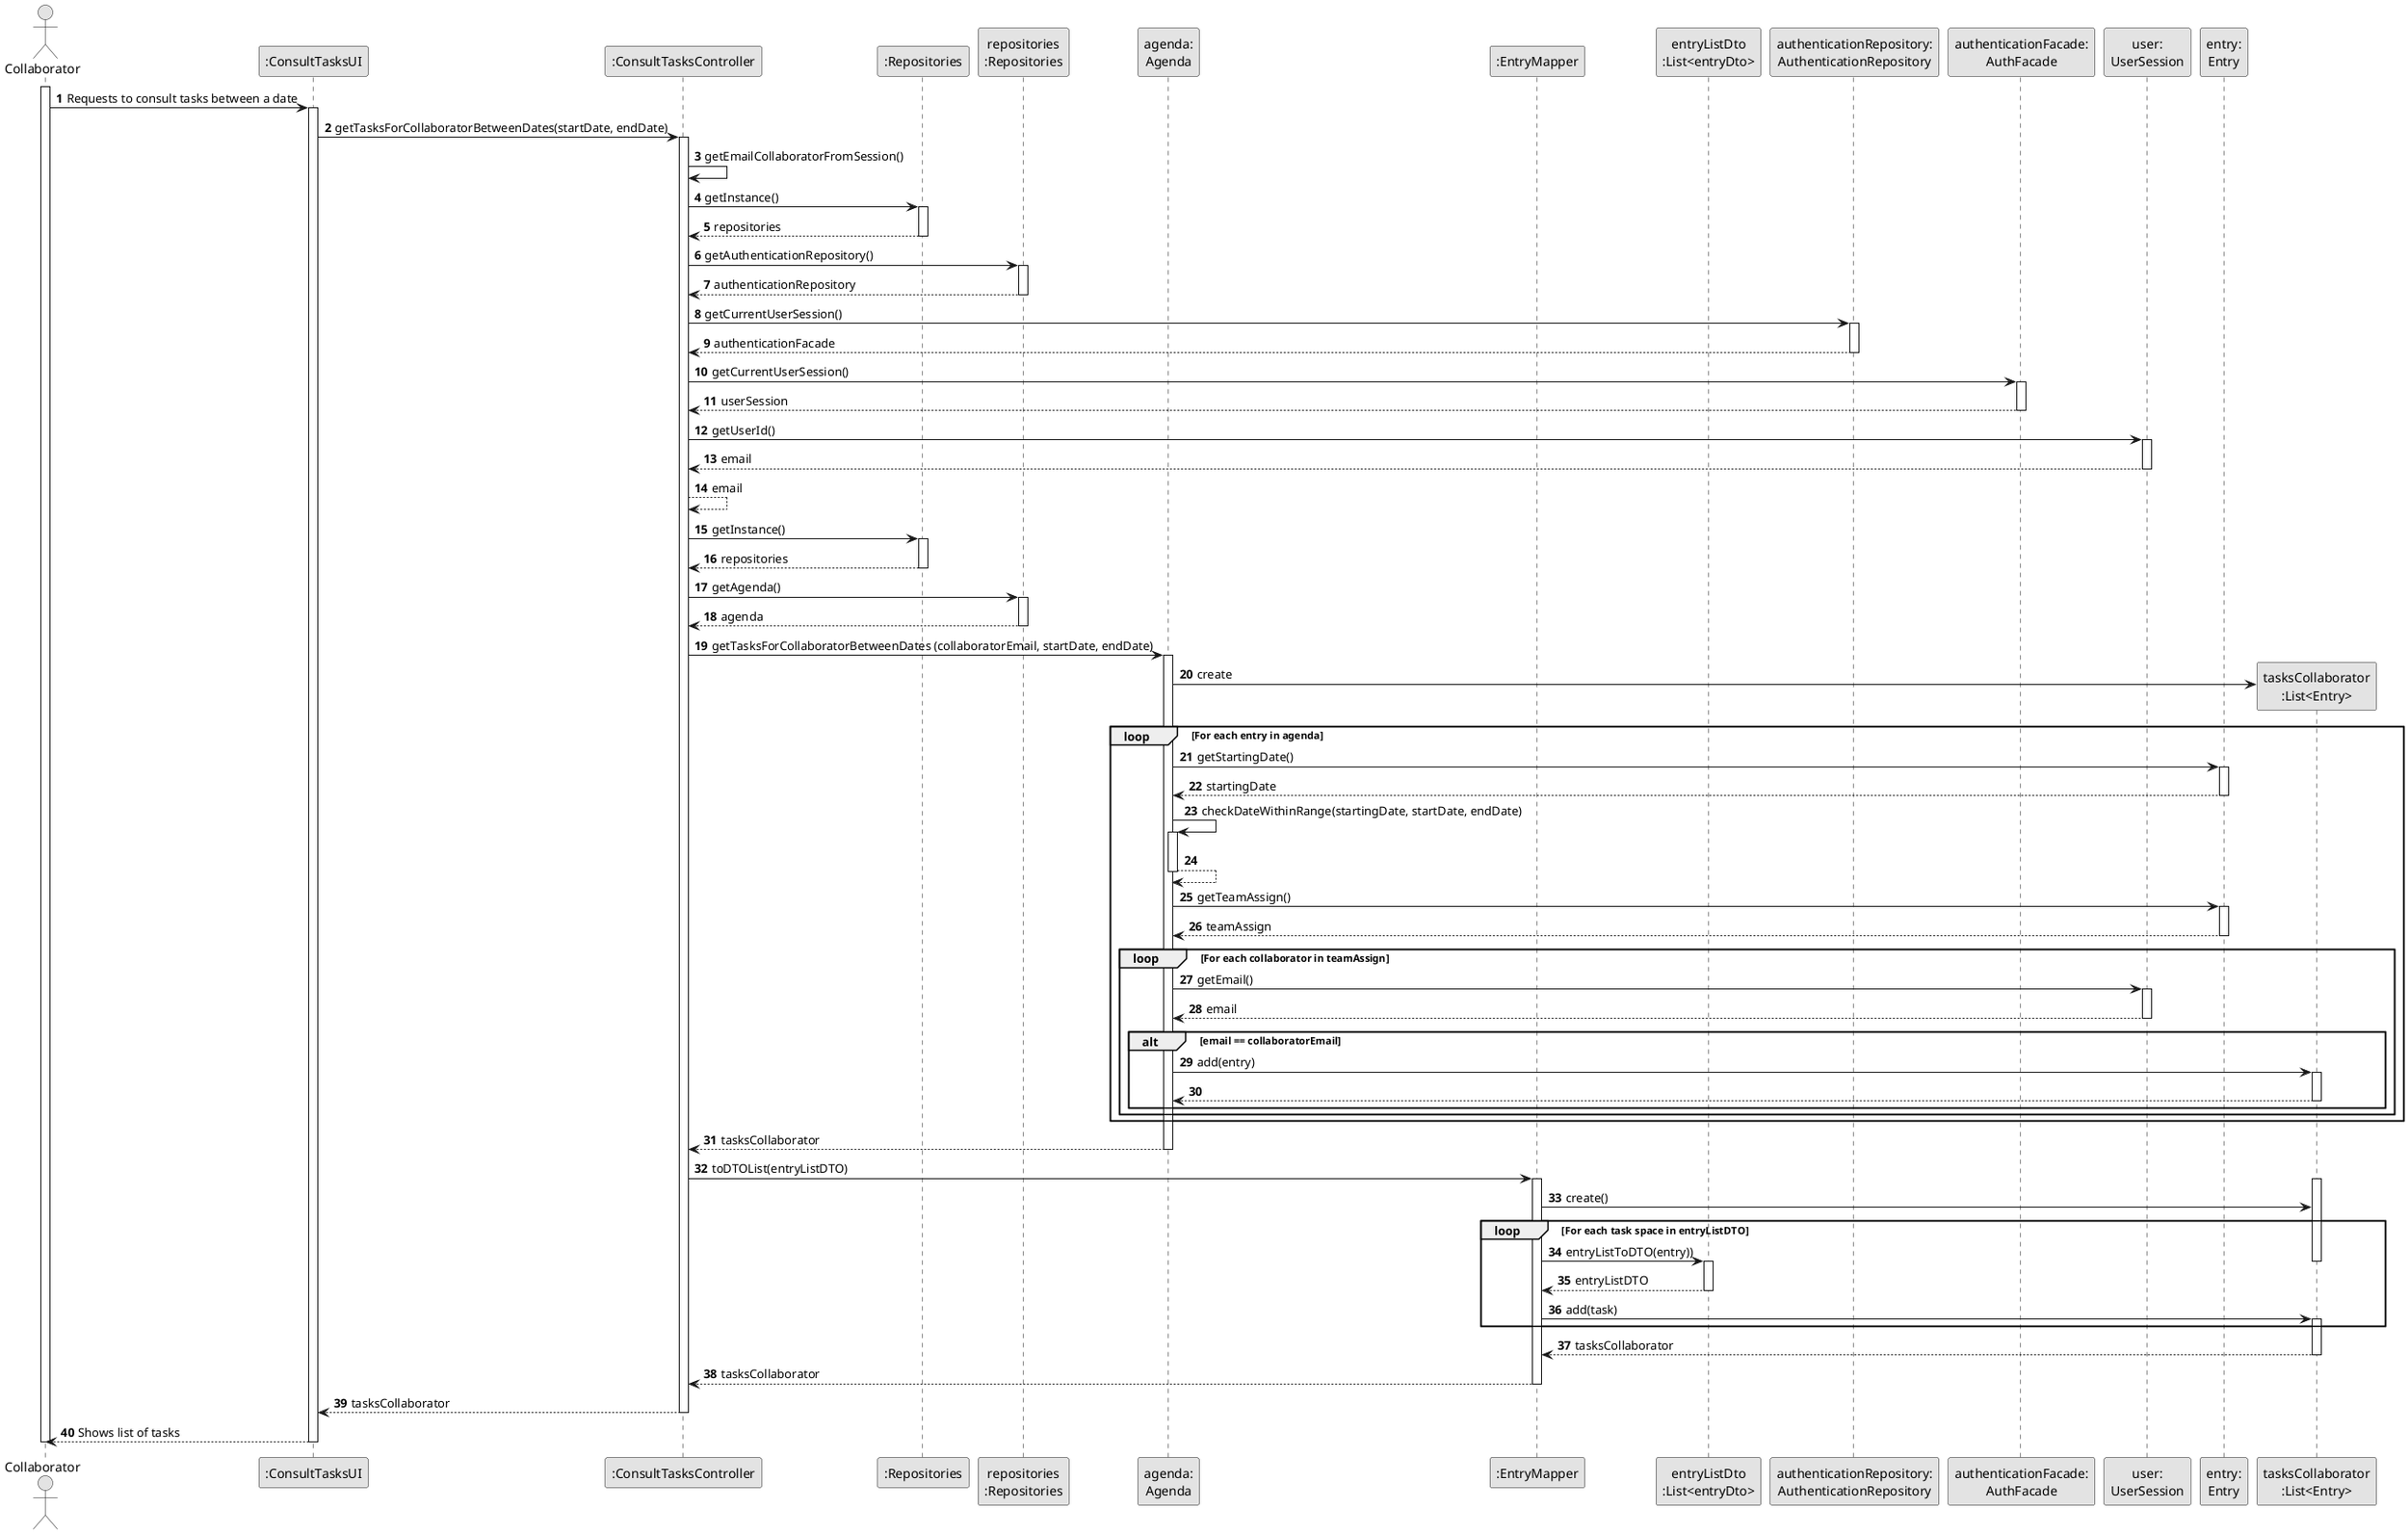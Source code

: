 @startuml
skinparam monochrome true
skinparam packageStyle rectangle
skinparam shadowing false

autonumber

'hide footbox
actor "Collaborator" as COLLABORATOR
participant ":ConsultTasksUI" as UI
participant ":ConsultTasksController" as CTRL
participant ":Repositories" as REP
participant "repositories\n:Repositories" as REPS
participant "agenda:\nAgenda" as AGENDA
participant ":EntryMapper" as entryMAPPER
participant "entryListDto\n:List<entryDto>" as entryListDTO
participant "authenticationRepository:\nAuthenticationRepository" as authentication
participant "authenticationFacade:\nAuthFacade" as authFacade
participant "user:\nUserSession" as user
participant "entry:\nEntry" as ENTRY

activate COLLABORATOR

COLLABORATOR -> UI : Requests to consult tasks between a date
    activate UI


    UI -> CTRL : getTasksForCollaboratorBetweenDates(startDate, endDate)
        activate CTRL

            CTRL -> CTRL: getEmailCollaboratorFromSession()

            CTRL -> REP: getInstance()
            activate REP

            REP --> CTRL: repositories
            deactivate REP

            CTRL -> REPS: getAuthenticationRepository()
            activate REPS

            REPS --> CTRL: authenticationRepository
            deactivate REPS

            CTRL -> authentication: getCurrentUserSession()
            activate authentication

            authentication --> CTRL: authenticationFacade
            deactivate authentication

            CTRL -> authFacade: getCurrentUserSession()
            activate authFacade

            authFacade --> CTRL: userSession
            deactivate authFacade

            CTRL -> user: getUserId()
            activate user

            user --> CTRL: email
            deactivate user

            CTRL --> CTRL: email



        CTRL -> REP : getInstance()
        activate REP

        REP --> CTRL: repositories
        deactivate REP

        CTRL -> REPS : getAgenda()
        activate REPS

        REPS --> CTRL: agenda
        deactivate REPS

        CTRL -> AGENDA : getTasksForCollaboratorBetweenDates (collaboratorEmail, startDate, endDate)
        activate AGENDA

                AGENDA -> "tasksCollaborator\n:List<Entry>"** : create

                loop For each entry in agenda

                    AGENDA -> ENTRY : getStartingDate()
                    activate ENTRY

                    ENTRY --> AGENDA : startingDate
                    deactivate ENTRY

                    AGENDA -> AGENDA : checkDateWithinRange(startingDate, startDate, endDate)
                    activate AGENDA

                    AGENDA --> AGENDA
                    deactivate AGENDA

                    AGENDA -> ENTRY : getTeamAssign()
                    activate ENTRY

                    ENTRY --> AGENDA : teamAssign
                    deactivate ENTRY

                loop For each collaborator in teamAssign

                AGENDA -> user : getEmail()
                activate user

                user --> AGENDA : email
                deactivate user

                alt email == collaboratorEmail

                AGENDA -> "tasksCollaborator\n:List<Entry>" : add(entry)
                activate "tasksCollaborator\n:List<Entry>"

                "tasksCollaborator\n:List<Entry>" --> AGENDA
                deactivate "tasksCollaborator\n:List<Entry>"

                end

                end loop

                end loop



            AGENDA --> CTRL : tasksCollaborator
            deactivate AGENDA

            CTRL -> entryMAPPER: toDTOList(entryListDTO)
            activate entryMAPPER

            activate "tasksCollaborator\n:List<Entry>"
            entryMAPPER -> "tasksCollaborator\n:List<Entry>" : create()

            loop For each task space in entryListDTO

                entryMAPPER -> entryListDTO: entryListToDTO(entry))
                deactivate "tasksCollaborator\n:List<Entry>"
                activate entryListDTO

                entryListDTO --> entryMAPPER: entryListDTO
                deactivate entryListDTO

                entryMAPPER -> "tasksCollaborator\n:List<Entry>": add(task)
                activate "tasksCollaborator\n:List<Entry>"
            end

                "tasksCollaborator\n:List<Entry>" --> entryMAPPER: tasksCollaborator
                deactivate "tasksCollaborator\n:List<Entry>"

            entryMAPPER --> CTRL : tasksCollaborator
            deactivate entryMAPPER

        CTRL --> UI : tasksCollaborator
        deactivate CTRL

    UI --> COLLABORATOR : Shows list of tasks
    deactivate UI


deactivate COLLABORATOR
@enduml